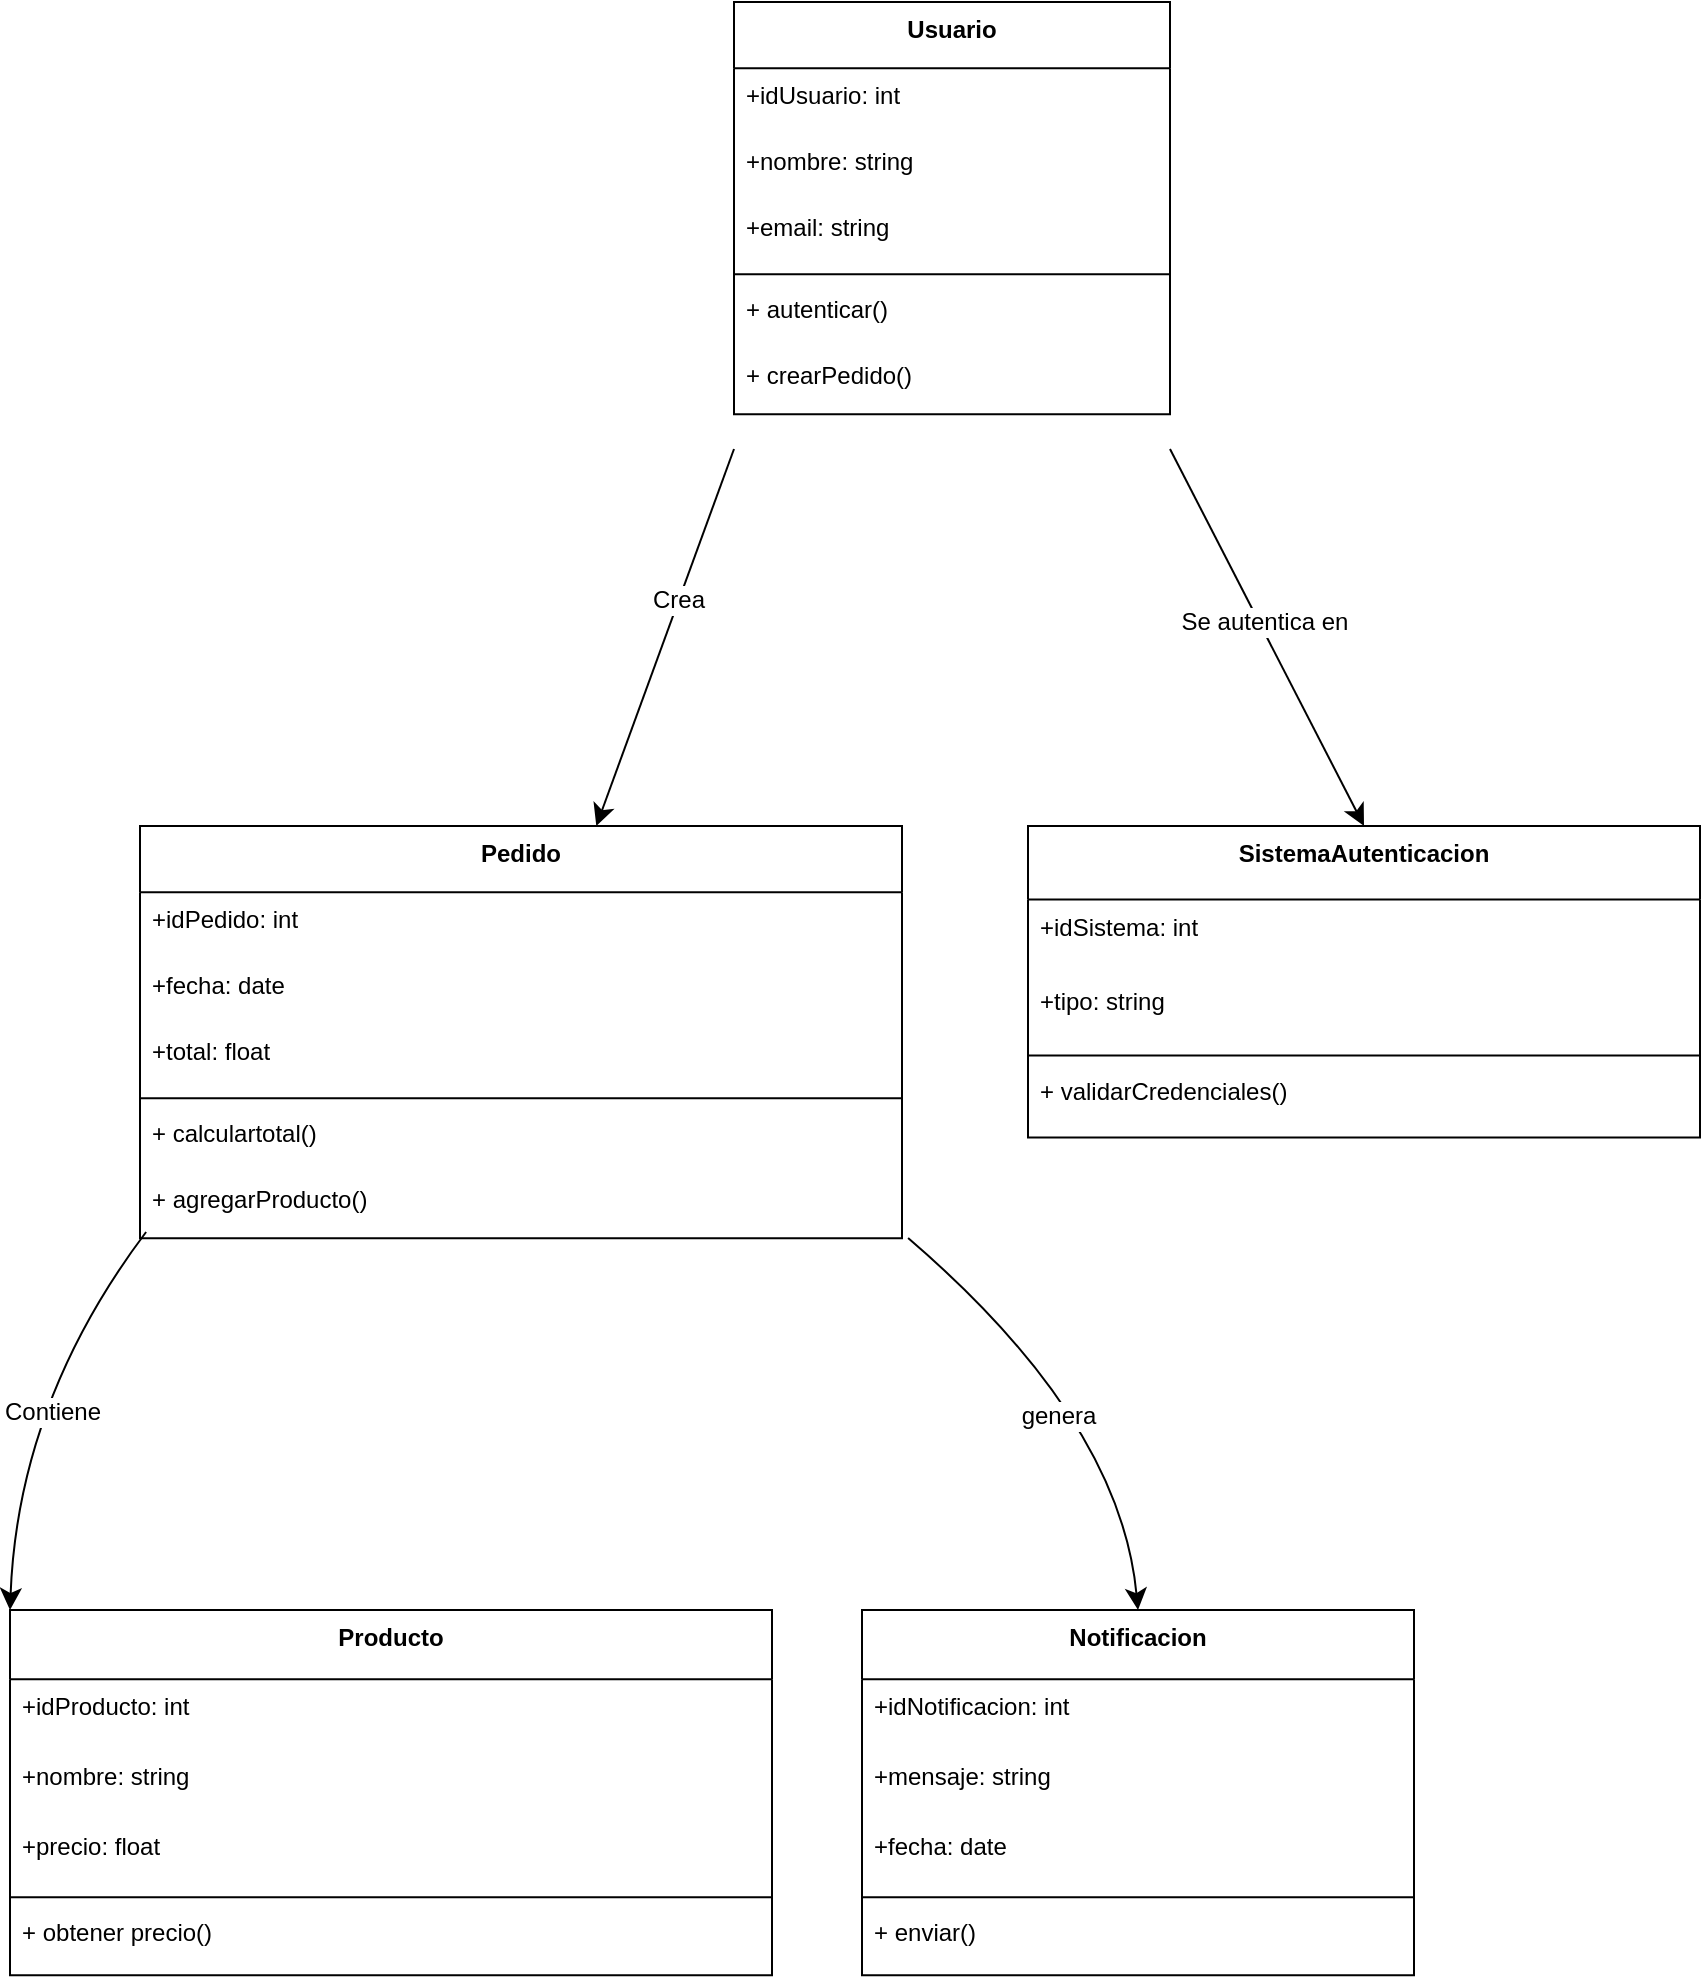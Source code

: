<mxfile version="26.2.14" pages="4">
  <diagram name="Diagrama de clases - Gestión de pedidos" id="1f4t0LTQFSCzsyt5-mIG">
    <mxGraphModel grid="0" page="0" gridSize="10" guides="1" tooltips="1" connect="1" arrows="1" fold="1" pageScale="1" pageWidth="827" pageHeight="1169" math="0" shadow="0">
      <root>
        <mxCell id="0" />
        <mxCell id="1" parent="0" />
        <mxCell id="2" value="Usuario" style="swimlane;fontStyle=1;align=center;verticalAlign=top;childLayout=stackLayout;horizontal=1;startSize=33.143;horizontalStack=0;resizeParent=1;resizeParentMax=0;resizeLast=0;collapsible=0;marginBottom=0;" vertex="1" parent="1">
          <mxGeometry x="8" y="8" width="218" height="206.143" as="geometry" />
        </mxCell>
        <mxCell id="3" value="+idUsuario: int" style="text;strokeColor=none;fillColor=none;align=left;verticalAlign=top;spacingLeft=4;spacingRight=4;overflow=hidden;rotatable=0;points=[[0,0.5],[1,0.5]];portConstraint=eastwest;" vertex="1" parent="2">
          <mxGeometry y="33.143" width="218" height="33" as="geometry" />
        </mxCell>
        <mxCell id="4" value="+nombre: string" style="text;strokeColor=none;fillColor=none;align=left;verticalAlign=top;spacingLeft=4;spacingRight=4;overflow=hidden;rotatable=0;points=[[0,0.5],[1,0.5]];portConstraint=eastwest;" vertex="1" parent="2">
          <mxGeometry y="66.143" width="218" height="33" as="geometry" />
        </mxCell>
        <mxCell id="5" value="+email: string" style="text;strokeColor=none;fillColor=none;align=left;verticalAlign=top;spacingLeft=4;spacingRight=4;overflow=hidden;rotatable=0;points=[[0,0.5],[1,0.5]];portConstraint=eastwest;" vertex="1" parent="2">
          <mxGeometry y="99.143" width="218" height="33" as="geometry" />
        </mxCell>
        <mxCell id="6" style="line;strokeWidth=1;fillColor=none;align=left;verticalAlign=middle;spacingTop=-1;spacingLeft=3;spacingRight=3;rotatable=0;labelPosition=right;points=[];portConstraint=eastwest;strokeColor=inherit;" vertex="1" parent="2">
          <mxGeometry y="132.143" width="218" height="8" as="geometry" />
        </mxCell>
        <mxCell id="7" value="+ autenticar()" style="text;strokeColor=none;fillColor=none;align=left;verticalAlign=top;spacingLeft=4;spacingRight=4;overflow=hidden;rotatable=0;points=[[0,0.5],[1,0.5]];portConstraint=eastwest;" vertex="1" parent="2">
          <mxGeometry y="140.143" width="218" height="33" as="geometry" />
        </mxCell>
        <mxCell id="8" value="+ crearPedido()" style="text;strokeColor=none;fillColor=none;align=left;verticalAlign=top;spacingLeft=4;spacingRight=4;overflow=hidden;rotatable=0;points=[[0,0.5],[1,0.5]];portConstraint=eastwest;" vertex="1" parent="2">
          <mxGeometry y="173.143" width="218" height="33" as="geometry" />
        </mxCell>
        <mxCell id="10" value="SistemaAutenticacion" style="swimlane;fontStyle=1;align=center;verticalAlign=top;childLayout=stackLayout;horizontal=1;startSize=36.8;horizontalStack=0;resizeParent=1;resizeParentMax=0;resizeLast=0;collapsible=0;marginBottom=0;" vertex="1" parent="1">
          <mxGeometry x="155" y="420" width="336" height="155.8" as="geometry" />
        </mxCell>
        <mxCell id="11" value="+idSistema: int" style="text;strokeColor=none;fillColor=none;align=left;verticalAlign=top;spacingLeft=4;spacingRight=4;overflow=hidden;rotatable=0;points=[[0,0.5],[1,0.5]];portConstraint=eastwest;" vertex="1" parent="10">
          <mxGeometry y="36.8" width="336" height="37" as="geometry" />
        </mxCell>
        <mxCell id="12" value="+tipo: string" style="text;strokeColor=none;fillColor=none;align=left;verticalAlign=top;spacingLeft=4;spacingRight=4;overflow=hidden;rotatable=0;points=[[0,0.5],[1,0.5]];portConstraint=eastwest;" vertex="1" parent="10">
          <mxGeometry y="73.8" width="336" height="37" as="geometry" />
        </mxCell>
        <mxCell id="13" style="line;strokeWidth=1;fillColor=none;align=left;verticalAlign=middle;spacingTop=-1;spacingLeft=3;spacingRight=3;rotatable=0;labelPosition=right;points=[];portConstraint=eastwest;strokeColor=inherit;" vertex="1" parent="10">
          <mxGeometry y="110.8" width="336" height="8" as="geometry" />
        </mxCell>
        <mxCell id="14" value="+ validarCredenciales()" style="text;strokeColor=none;fillColor=none;align=left;verticalAlign=top;spacingLeft=4;spacingRight=4;overflow=hidden;rotatable=0;points=[[0,0.5],[1,0.5]];portConstraint=eastwest;" vertex="1" parent="10">
          <mxGeometry y="118.8" width="336" height="37" as="geometry" />
        </mxCell>
        <mxCell id="16" value="Pedido" style="swimlane;fontStyle=1;align=center;verticalAlign=top;childLayout=stackLayout;horizontal=1;startSize=33.143;horizontalStack=0;resizeParent=1;resizeParentMax=0;resizeLast=0;collapsible=0;marginBottom=0;" vertex="1" parent="1">
          <mxGeometry x="-289" y="420" width="381" height="206.143" as="geometry" />
        </mxCell>
        <mxCell id="17" value="+idPedido: int" style="text;strokeColor=none;fillColor=none;align=left;verticalAlign=top;spacingLeft=4;spacingRight=4;overflow=hidden;rotatable=0;points=[[0,0.5],[1,0.5]];portConstraint=eastwest;" vertex="1" parent="16">
          <mxGeometry y="33.143" width="381" height="33" as="geometry" />
        </mxCell>
        <mxCell id="18" value="+fecha: date" style="text;strokeColor=none;fillColor=none;align=left;verticalAlign=top;spacingLeft=4;spacingRight=4;overflow=hidden;rotatable=0;points=[[0,0.5],[1,0.5]];portConstraint=eastwest;" vertex="1" parent="16">
          <mxGeometry y="66.143" width="381" height="33" as="geometry" />
        </mxCell>
        <mxCell id="19" value="+total: float" style="text;strokeColor=none;fillColor=none;align=left;verticalAlign=top;spacingLeft=4;spacingRight=4;overflow=hidden;rotatable=0;points=[[0,0.5],[1,0.5]];portConstraint=eastwest;" vertex="1" parent="16">
          <mxGeometry y="99.143" width="381" height="33" as="geometry" />
        </mxCell>
        <mxCell id="20" style="line;strokeWidth=1;fillColor=none;align=left;verticalAlign=middle;spacingTop=-1;spacingLeft=3;spacingRight=3;rotatable=0;labelPosition=right;points=[];portConstraint=eastwest;strokeColor=inherit;" vertex="1" parent="16">
          <mxGeometry y="132.143" width="381" height="8" as="geometry" />
        </mxCell>
        <mxCell id="21" value="+ calculartotal()" style="text;strokeColor=none;fillColor=none;align=left;verticalAlign=top;spacingLeft=4;spacingRight=4;overflow=hidden;rotatable=0;points=[[0,0.5],[1,0.5]];portConstraint=eastwest;" vertex="1" parent="16">
          <mxGeometry y="140.143" width="381" height="33" as="geometry" />
        </mxCell>
        <mxCell id="22" value="+ agregarProducto()" style="text;strokeColor=none;fillColor=none;align=left;verticalAlign=top;spacingLeft=4;spacingRight=4;overflow=hidden;rotatable=0;points=[[0,0.5],[1,0.5]];portConstraint=eastwest;" vertex="1" parent="16">
          <mxGeometry y="173.143" width="381" height="33" as="geometry" />
        </mxCell>
        <mxCell id="24" value="Producto" style="swimlane;fontStyle=1;align=center;verticalAlign=top;childLayout=stackLayout;horizontal=1;startSize=34.667;horizontalStack=0;resizeParent=1;resizeParentMax=0;resizeLast=0;collapsible=0;marginBottom=0;" vertex="1" parent="1">
          <mxGeometry x="-354" y="812" width="381" height="182.667" as="geometry" />
        </mxCell>
        <mxCell id="25" value="+idProducto: int" style="text;strokeColor=none;fillColor=none;align=left;verticalAlign=top;spacingLeft=4;spacingRight=4;overflow=hidden;rotatable=0;points=[[0,0.5],[1,0.5]];portConstraint=eastwest;" vertex="1" parent="24">
          <mxGeometry y="34.667" width="381" height="35" as="geometry" />
        </mxCell>
        <mxCell id="26" value="+nombre: string" style="text;strokeColor=none;fillColor=none;align=left;verticalAlign=top;spacingLeft=4;spacingRight=4;overflow=hidden;rotatable=0;points=[[0,0.5],[1,0.5]];portConstraint=eastwest;" vertex="1" parent="24">
          <mxGeometry y="69.667" width="381" height="35" as="geometry" />
        </mxCell>
        <mxCell id="27" value="+precio: float" style="text;strokeColor=none;fillColor=none;align=left;verticalAlign=top;spacingLeft=4;spacingRight=4;overflow=hidden;rotatable=0;points=[[0,0.5],[1,0.5]];portConstraint=eastwest;" vertex="1" parent="24">
          <mxGeometry y="104.667" width="381" height="35" as="geometry" />
        </mxCell>
        <mxCell id="28" style="line;strokeWidth=1;fillColor=none;align=left;verticalAlign=middle;spacingTop=-1;spacingLeft=3;spacingRight=3;rotatable=0;labelPosition=right;points=[];portConstraint=eastwest;strokeColor=inherit;" vertex="1" parent="24">
          <mxGeometry y="139.667" width="381" height="8" as="geometry" />
        </mxCell>
        <mxCell id="29" value="+ obtener precio()" style="text;strokeColor=none;fillColor=none;align=left;verticalAlign=top;spacingLeft=4;spacingRight=4;overflow=hidden;rotatable=0;points=[[0,0.5],[1,0.5]];portConstraint=eastwest;" vertex="1" parent="24">
          <mxGeometry y="147.667" width="381" height="35" as="geometry" />
        </mxCell>
        <mxCell id="31" value="Notificacion" style="swimlane;fontStyle=1;align=center;verticalAlign=top;childLayout=stackLayout;horizontal=1;startSize=34.667;horizontalStack=0;resizeParent=1;resizeParentMax=0;resizeLast=0;collapsible=0;marginBottom=0;" vertex="1" parent="1">
          <mxGeometry x="72" y="812" width="276" height="182.667" as="geometry" />
        </mxCell>
        <mxCell id="32" value="+idNotificacion: int" style="text;strokeColor=none;fillColor=none;align=left;verticalAlign=top;spacingLeft=4;spacingRight=4;overflow=hidden;rotatable=0;points=[[0,0.5],[1,0.5]];portConstraint=eastwest;" vertex="1" parent="31">
          <mxGeometry y="34.667" width="276" height="35" as="geometry" />
        </mxCell>
        <mxCell id="33" value="+mensaje: string" style="text;strokeColor=none;fillColor=none;align=left;verticalAlign=top;spacingLeft=4;spacingRight=4;overflow=hidden;rotatable=0;points=[[0,0.5],[1,0.5]];portConstraint=eastwest;" vertex="1" parent="31">
          <mxGeometry y="69.667" width="276" height="35" as="geometry" />
        </mxCell>
        <mxCell id="34" value="+fecha: date" style="text;strokeColor=none;fillColor=none;align=left;verticalAlign=top;spacingLeft=4;spacingRight=4;overflow=hidden;rotatable=0;points=[[0,0.5],[1,0.5]];portConstraint=eastwest;" vertex="1" parent="31">
          <mxGeometry y="104.667" width="276" height="35" as="geometry" />
        </mxCell>
        <mxCell id="35" style="line;strokeWidth=1;fillColor=none;align=left;verticalAlign=middle;spacingTop=-1;spacingLeft=3;spacingRight=3;rotatable=0;labelPosition=right;points=[];portConstraint=eastwest;strokeColor=inherit;" vertex="1" parent="31">
          <mxGeometry y="139.667" width="276" height="8" as="geometry" />
        </mxCell>
        <mxCell id="36" value="+ enviar()" style="text;strokeColor=none;fillColor=none;align=left;verticalAlign=top;spacingLeft=4;spacingRight=4;overflow=hidden;rotatable=0;points=[[0,0.5],[1,0.5]];portConstraint=eastwest;" vertex="1" parent="31">
          <mxGeometry y="147.667" width="276" height="35" as="geometry" />
        </mxCell>
        <mxCell id="Ca8EH3CPdM1UsYYd15Tk-40" style="edgeStyle=none;curved=1;rounded=0;orthogonalLoop=1;jettySize=auto;html=1;exitX=0;exitY=0.5;exitDx=0;exitDy=0;fontSize=12;startSize=8;endSize=8;" edge="1" parent="1" target="16">
          <mxGeometry relative="1" as="geometry">
            <mxPoint x="8" y="231.5" as="sourcePoint" />
          </mxGeometry>
        </mxCell>
        <mxCell id="Ca8EH3CPdM1UsYYd15Tk-49" value="Crea" style="edgeLabel;html=1;align=center;verticalAlign=middle;resizable=0;points=[];fontSize=12;" connectable="0" vertex="1" parent="Ca8EH3CPdM1UsYYd15Tk-40">
          <mxGeometry x="-0.2" y="-1" relative="1" as="geometry">
            <mxPoint as="offset" />
          </mxGeometry>
        </mxCell>
        <mxCell id="Ca8EH3CPdM1UsYYd15Tk-42" style="edgeStyle=none;curved=1;rounded=0;orthogonalLoop=1;jettySize=auto;html=1;exitX=1;exitY=0.5;exitDx=0;exitDy=0;entryX=0.5;entryY=0;entryDx=0;entryDy=0;fontSize=12;startSize=8;endSize=8;" edge="1" parent="1" target="10">
          <mxGeometry relative="1" as="geometry">
            <mxPoint x="226" y="231.5" as="sourcePoint" />
          </mxGeometry>
        </mxCell>
        <mxCell id="Ca8EH3CPdM1UsYYd15Tk-50" value="Se autentica en" style="edgeLabel;html=1;align=center;verticalAlign=middle;resizable=0;points=[];fontSize=12;" connectable="0" vertex="1" parent="Ca8EH3CPdM1UsYYd15Tk-42">
          <mxGeometry x="-0.083" y="3" relative="1" as="geometry">
            <mxPoint y="1" as="offset" />
          </mxGeometry>
        </mxCell>
        <mxCell id="Ca8EH3CPdM1UsYYd15Tk-43" style="edgeStyle=none;curved=1;rounded=0;orthogonalLoop=1;jettySize=auto;html=1;exitX=0.008;exitY=0.905;exitDx=0;exitDy=0;entryX=0;entryY=0;entryDx=0;entryDy=0;fontSize=12;startSize=8;endSize=8;exitPerimeter=0;" edge="1" parent="1" source="22" target="24">
          <mxGeometry relative="1" as="geometry">
            <Array as="points">
              <mxPoint x="-350" y="708" />
            </Array>
            <mxPoint x="-289" y="642.643" as="sourcePoint" />
          </mxGeometry>
        </mxCell>
        <mxCell id="Ca8EH3CPdM1UsYYd15Tk-48" value="Contiene" style="edgeLabel;html=1;align=center;verticalAlign=middle;resizable=0;points=[];fontSize=12;" connectable="0" vertex="1" parent="Ca8EH3CPdM1UsYYd15Tk-43">
          <mxGeometry x="0.042" y="17" relative="1" as="geometry">
            <mxPoint y="1" as="offset" />
          </mxGeometry>
        </mxCell>
        <mxCell id="Ca8EH3CPdM1UsYYd15Tk-45" style="edgeStyle=none;curved=1;rounded=0;orthogonalLoop=1;jettySize=auto;html=1;exitX=1.008;exitY=0.996;exitDx=0;exitDy=0;entryX=0.5;entryY=0;entryDx=0;entryDy=0;fontSize=12;startSize=8;endSize=8;exitPerimeter=0;" edge="1" parent="1" source="22" target="31">
          <mxGeometry relative="1" as="geometry">
            <Array as="points">
              <mxPoint x="201" y="717" />
            </Array>
            <mxPoint x="92" y="642.643" as="sourcePoint" />
          </mxGeometry>
        </mxCell>
        <mxCell id="Ca8EH3CPdM1UsYYd15Tk-46" value="genera" style="edgeLabel;html=1;align=center;verticalAlign=middle;resizable=0;points=[];fontSize=12;" connectable="0" vertex="1" parent="Ca8EH3CPdM1UsYYd15Tk-45">
          <mxGeometry x="-0.04" y="-19" relative="1" as="geometry">
            <mxPoint x="1" y="1" as="offset" />
          </mxGeometry>
        </mxCell>
      </root>
    </mxGraphModel>
  </diagram>
  <diagram id="VuQCdy9KX8AioSHYPLHf" name="Diagrama de Casos de Uso">
    <mxGraphModel grid="1" page="1" gridSize="10" guides="1" tooltips="1" connect="1" arrows="1" fold="1" pageScale="1" pageWidth="827" pageHeight="1169" math="0" shadow="0">
      <root>
        <mxCell id="0" />
        <mxCell id="1" parent="0" />
        <mxCell id="Egqog7lkRdfk1eNqB1sM-4" style="edgeStyle=orthogonalEdgeStyle;rounded=0;orthogonalLoop=1;jettySize=auto;html=1;exitX=0.5;exitY=1;exitDx=0;exitDy=0;" edge="1" parent="1" source="Egqog7lkRdfk1eNqB1sM-1" target="Egqog7lkRdfk1eNqB1sM-3">
          <mxGeometry relative="1" as="geometry" />
        </mxCell>
        <mxCell id="Egqog7lkRdfk1eNqB1sM-12" style="edgeStyle=orthogonalEdgeStyle;rounded=0;orthogonalLoop=1;jettySize=auto;html=1;exitX=0;exitY=1;exitDx=0;exitDy=0;" edge="1" parent="1" source="Egqog7lkRdfk1eNqB1sM-1">
          <mxGeometry relative="1" as="geometry">
            <mxPoint x="200" y="340" as="targetPoint" />
          </mxGeometry>
        </mxCell>
        <mxCell id="Egqog7lkRdfk1eNqB1sM-18" style="edgeStyle=orthogonalEdgeStyle;rounded=0;orthogonalLoop=1;jettySize=auto;html=1;exitX=1;exitY=1;exitDx=0;exitDy=0;entryX=0.5;entryY=0;entryDx=0;entryDy=0;" edge="1" parent="1" source="Egqog7lkRdfk1eNqB1sM-1" target="Egqog7lkRdfk1eNqB1sM-17">
          <mxGeometry relative="1" as="geometry" />
        </mxCell>
        <mxCell id="Egqog7lkRdfk1eNqB1sM-19" style="edgeStyle=orthogonalEdgeStyle;rounded=0;orthogonalLoop=1;jettySize=auto;html=1;exitX=0;exitY=1;exitDx=0;exitDy=0;" edge="1" parent="1" source="Egqog7lkRdfk1eNqB1sM-1">
          <mxGeometry relative="1" as="geometry">
            <mxPoint x="20" y="340" as="targetPoint" />
          </mxGeometry>
        </mxCell>
        <mxCell id="Egqog7lkRdfk1eNqB1sM-1" value="Usuario" style="ellipse;whiteSpace=wrap;html=1;" vertex="1" parent="1">
          <mxGeometry x="340" y="140" width="120" height="80" as="geometry" />
        </mxCell>
        <mxCell id="Egqog7lkRdfk1eNqB1sM-3" value="Iniciar sesión" style="ellipse;whiteSpace=wrap;html=1;" vertex="1" parent="1">
          <mxGeometry x="340" y="340" width="120" height="80" as="geometry" />
        </mxCell>
        <mxCell id="Egqog7lkRdfk1eNqB1sM-8" value="" style="endArrow=none;dashed=1;html=1;dashPattern=1 3;strokeWidth=2;rounded=0;entryX=0.5;entryY=1;entryDx=0;entryDy=0;exitX=0.5;exitY=0;exitDx=0;exitDy=0;" edge="1" parent="1" target="Egqog7lkRdfk1eNqB1sM-3">
          <mxGeometry width="50" height="50" relative="1" as="geometry">
            <mxPoint x="400" y="545" as="sourcePoint" />
            <mxPoint x="430" y="450" as="targetPoint" />
          </mxGeometry>
        </mxCell>
        <mxCell id="Egqog7lkRdfk1eNqB1sM-21" value="&amp;lt;&amp;lt;include&amp;gt;&amp;gt;" style="edgeLabel;html=1;align=center;verticalAlign=middle;resizable=0;points=[];" connectable="0" vertex="1" parent="Egqog7lkRdfk1eNqB1sM-8">
          <mxGeometry x="0.184" relative="1" as="geometry">
            <mxPoint as="offset" />
          </mxGeometry>
        </mxCell>
        <mxCell id="Egqog7lkRdfk1eNqB1sM-10" value="Registrarse" style="ellipse;whiteSpace=wrap;html=1;" vertex="1" parent="1">
          <mxGeometry x="340" y="545" width="120" height="80" as="geometry" />
        </mxCell>
        <mxCell id="Egqog7lkRdfk1eNqB1sM-13" value="Realizar pedido" style="ellipse;whiteSpace=wrap;html=1;" vertex="1" parent="1">
          <mxGeometry x="140" y="340" width="120" height="80" as="geometry" />
        </mxCell>
        <mxCell id="Egqog7lkRdfk1eNqB1sM-14" value="" style="endArrow=none;dashed=1;html=1;dashPattern=1 3;strokeWidth=2;rounded=0;" edge="1" parent="1">
          <mxGeometry width="50" height="50" relative="1" as="geometry">
            <mxPoint x="200" y="540" as="sourcePoint" />
            <mxPoint x="200" y="420" as="targetPoint" />
          </mxGeometry>
        </mxCell>
        <mxCell id="Egqog7lkRdfk1eNqB1sM-22" value="&amp;lt;&amp;lt;include&amp;gt;&amp;gt;" style="edgeLabel;html=1;align=center;verticalAlign=middle;resizable=0;points=[];" connectable="0" vertex="1" parent="Egqog7lkRdfk1eNqB1sM-14">
          <mxGeometry x="-0.017" y="2" relative="1" as="geometry">
            <mxPoint as="offset" />
          </mxGeometry>
        </mxCell>
        <mxCell id="Egqog7lkRdfk1eNqB1sM-15" value="Consultar productos" style="ellipse;whiteSpace=wrap;html=1;" vertex="1" parent="1">
          <mxGeometry x="140" y="545" width="120" height="80" as="geometry" />
        </mxCell>
        <mxCell id="Egqog7lkRdfk1eNqB1sM-17" value="Cerrar sesión" style="ellipse;whiteSpace=wrap;html=1;" vertex="1" parent="1">
          <mxGeometry x="560" y="340" width="120" height="80" as="geometry" />
        </mxCell>
        <mxCell id="Egqog7lkRdfk1eNqB1sM-20" value="Recibir notificaciones" style="ellipse;whiteSpace=wrap;html=1;" vertex="1" parent="1">
          <mxGeometry x="-40" y="340" width="120" height="80" as="geometry" />
        </mxCell>
      </root>
    </mxGraphModel>
  </diagram>
  <diagram id="eBa0pvz3bz86IUbiucC9" name="Diagrama de secuencia">
    <mxGraphModel grid="1" page="1" gridSize="10" guides="1" tooltips="1" connect="1" arrows="1" fold="1" pageScale="1" pageWidth="827" pageHeight="1169" math="0" shadow="0">
      <root>
        <mxCell id="0" />
        <mxCell id="1" parent="0" />
        <mxCell id="v1a2x3JONbSTrH77nJRy-1" value="Usuario" style="shape=umlLifeline;perimeter=lifelinePerimeter;whiteSpace=wrap;container=1;dropTarget=0;collapsible=0;recursiveResize=0;outlineConnect=0;portConstraint=eastwest;newEdgeStyle={&quot;edgeStyle&quot;:&quot;elbowEdgeStyle&quot;,&quot;elbow&quot;:&quot;vertical&quot;,&quot;curved&quot;:0,&quot;rounded&quot;:0};size=65;" vertex="1" parent="1">
          <mxGeometry x="20" y="20" width="150" height="628" as="geometry" />
        </mxCell>
        <mxCell id="v1a2x3JONbSTrH77nJRy-2" value="SistemaAuth" style="shape=umlLifeline;perimeter=lifelinePerimeter;whiteSpace=wrap;container=1;dropTarget=0;collapsible=0;recursiveResize=0;outlineConnect=0;portConstraint=eastwest;newEdgeStyle={&quot;edgeStyle&quot;:&quot;elbowEdgeStyle&quot;,&quot;elbow&quot;:&quot;vertical&quot;,&quot;curved&quot;:0,&quot;rounded&quot;:0};size=65;" vertex="1" parent="1">
          <mxGeometry x="220" y="20" width="150" height="628" as="geometry" />
        </mxCell>
        <mxCell id="v1a2x3JONbSTrH77nJRy-3" value="Pedido" style="shape=umlLifeline;perimeter=lifelinePerimeter;whiteSpace=wrap;container=1;dropTarget=0;collapsible=0;recursiveResize=0;outlineConnect=0;portConstraint=eastwest;newEdgeStyle={&quot;edgeStyle&quot;:&quot;elbowEdgeStyle&quot;,&quot;elbow&quot;:&quot;vertical&quot;,&quot;curved&quot;:0,&quot;rounded&quot;:0};size=65;" vertex="1" parent="1">
          <mxGeometry x="420" y="20" width="150" height="628" as="geometry" />
        </mxCell>
        <mxCell id="v1a2x3JONbSTrH77nJRy-4" value="Producto" style="shape=umlLifeline;perimeter=lifelinePerimeter;whiteSpace=wrap;container=1;dropTarget=0;collapsible=0;recursiveResize=0;outlineConnect=0;portConstraint=eastwest;newEdgeStyle={&quot;edgeStyle&quot;:&quot;elbowEdgeStyle&quot;,&quot;elbow&quot;:&quot;vertical&quot;,&quot;curved&quot;:0,&quot;rounded&quot;:0};size=65;" vertex="1" parent="1">
          <mxGeometry x="620" y="20" width="150" height="628" as="geometry" />
        </mxCell>
        <mxCell id="v1a2x3JONbSTrH77nJRy-5" value="Notificación" style="shape=umlLifeline;perimeter=lifelinePerimeter;whiteSpace=wrap;container=1;dropTarget=0;collapsible=0;recursiveResize=0;outlineConnect=0;portConstraint=eastwest;newEdgeStyle={&quot;edgeStyle&quot;:&quot;elbowEdgeStyle&quot;,&quot;elbow&quot;:&quot;vertical&quot;,&quot;curved&quot;:0,&quot;rounded&quot;:0};size=65;" vertex="1" parent="1">
          <mxGeometry x="820" y="20" width="150" height="628" as="geometry" />
        </mxCell>
        <mxCell id="v1a2x3JONbSTrH77nJRy-6" value="iniciarSesion()" style="verticalAlign=bottom;edgeStyle=elbowEdgeStyle;elbow=vertical;curved=0;rounded=0;endArrow=block;" edge="1" parent="1" source="v1a2x3JONbSTrH77nJRy-1" target="v1a2x3JONbSTrH77nJRy-2">
          <mxGeometry relative="1" as="geometry">
            <Array as="points">
              <mxPoint x="204" y="127" />
            </Array>
          </mxGeometry>
        </mxCell>
        <mxCell id="v1a2x3JONbSTrH77nJRy-7" value="sesionOK()" style="verticalAlign=bottom;edgeStyle=elbowEdgeStyle;elbow=vertical;curved=0;rounded=0;dashed=1;dashPattern=2 3;endArrow=block;" edge="1" parent="1" source="v1a2x3JONbSTrH77nJRy-2" target="v1a2x3JONbSTrH77nJRy-1">
          <mxGeometry relative="1" as="geometry">
            <Array as="points">
              <mxPoint x="207" y="179" />
            </Array>
          </mxGeometry>
        </mxCell>
        <mxCell id="v1a2x3JONbSTrH77nJRy-8" value="crearPedido()" style="verticalAlign=bottom;edgeStyle=elbowEdgeStyle;elbow=vertical;curved=0;rounded=0;endArrow=block;" edge="1" parent="1" source="v1a2x3JONbSTrH77nJRy-1" target="v1a2x3JONbSTrH77nJRy-3">
          <mxGeometry relative="1" as="geometry">
            <Array as="points">
              <mxPoint x="304" y="231" />
            </Array>
          </mxGeometry>
        </mxCell>
        <mxCell id="v1a2x3JONbSTrH77nJRy-9" value="agregaProducto()" style="verticalAlign=bottom;edgeStyle=elbowEdgeStyle;elbow=vertical;curved=0;rounded=0;endArrow=block;" edge="1" parent="1" source="v1a2x3JONbSTrH77nJRy-3" target="v1a2x3JONbSTrH77nJRy-4">
          <mxGeometry relative="1" as="geometry">
            <Array as="points">
              <mxPoint x="604" y="283" />
            </Array>
          </mxGeometry>
        </mxCell>
        <mxCell id="v1a2x3JONbSTrH77nJRy-10" value="precio" style="verticalAlign=bottom;edgeStyle=elbowEdgeStyle;elbow=vertical;curved=0;rounded=0;dashed=1;dashPattern=2 3;endArrow=block;" edge="1" parent="1" source="v1a2x3JONbSTrH77nJRy-4" target="v1a2x3JONbSTrH77nJRy-3">
          <mxGeometry relative="1" as="geometry">
            <Array as="points">
              <mxPoint x="607" y="335" />
            </Array>
          </mxGeometry>
        </mxCell>
        <mxCell id="v1a2x3JONbSTrH77nJRy-11" value="total()" style="verticalAlign=bottom;edgeStyle=elbowEdgeStyle;elbow=vertical;curved=0;rounded=0;endArrow=block;" edge="1" parent="1" source="v1a2x3JONbSTrH77nJRy-3" target="v1a2x3JONbSTrH77nJRy-4">
          <mxGeometry relative="1" as="geometry">
            <Array as="points">
              <mxPoint x="604" y="387" />
            </Array>
          </mxGeometry>
        </mxCell>
        <mxCell id="v1a2x3JONbSTrH77nJRy-12" value="confirmación" style="verticalAlign=bottom;edgeStyle=elbowEdgeStyle;elbow=vertical;curved=0;rounded=0;dashed=1;dashPattern=2 3;endArrow=block;" edge="1" parent="1" source="v1a2x3JONbSTrH77nJRy-3" target="v1a2x3JONbSTrH77nJRy-1">
          <mxGeometry relative="1" as="geometry">
            <Array as="points">
              <mxPoint x="307" y="439" />
            </Array>
          </mxGeometry>
        </mxCell>
        <mxCell id="v1a2x3JONbSTrH77nJRy-13" value="recibirNotificación()" style="verticalAlign=bottom;edgeStyle=elbowEdgeStyle;elbow=vertical;curved=0;rounded=0;endArrow=block;" edge="1" parent="1" source="v1a2x3JONbSTrH77nJRy-1" target="v1a2x3JONbSTrH77nJRy-5">
          <mxGeometry relative="1" as="geometry">
            <Array as="points">
              <mxPoint x="504" y="491" />
            </Array>
          </mxGeometry>
        </mxCell>
        <mxCell id="v1a2x3JONbSTrH77nJRy-14" value="notificaciónOK()" style="verticalAlign=bottom;edgeStyle=elbowEdgeStyle;elbow=vertical;curved=0;rounded=0;dashed=1;dashPattern=2 3;endArrow=block;" edge="1" parent="1" source="v1a2x3JONbSTrH77nJRy-5" target="v1a2x3JONbSTrH77nJRy-1">
          <mxGeometry relative="1" as="geometry">
            <Array as="points">
              <mxPoint x="507" y="543" />
            </Array>
          </mxGeometry>
        </mxCell>
      </root>
    </mxGraphModel>
  </diagram>
  <diagram id="X-2yXoN6cm5-92gZ22Gc" name="Diagrama de Estados">
    <mxGraphModel grid="1" page="1" gridSize="10" guides="1" tooltips="1" connect="1" arrows="1" fold="1" pageScale="1" pageWidth="827" pageHeight="1169" math="0" shadow="0">
      <root>
        <mxCell id="0" />
        <mxCell id="1" parent="0" />
        <mxCell id="f8rmcJ_9vKAspCSSurKo-1" value="Creado" style="rounded=0;whiteSpace=wrap;html=1;" vertex="1" parent="1">
          <mxGeometry x="380" y="240" width="120" height="60" as="geometry" />
        </mxCell>
        <mxCell id="f8rmcJ_9vKAspCSSurKo-2" value="" style="endArrow=none;dashed=1;html=1;dashPattern=1 3;strokeWidth=2;rounded=0;exitX=0.5;exitY=0;exitDx=0;exitDy=0;" edge="1" parent="1" source="f8rmcJ_9vKAspCSSurKo-3">
          <mxGeometry width="50" height="50" relative="1" as="geometry">
            <mxPoint x="440" y="390" as="sourcePoint" />
            <mxPoint x="440" y="300" as="targetPoint" />
          </mxGeometry>
        </mxCell>
        <mxCell id="f8rmcJ_9vKAspCSSurKo-5" value="Agregar producto" style="edgeLabel;html=1;align=center;verticalAlign=middle;resizable=0;points=[];" connectable="0" vertex="1" parent="f8rmcJ_9vKAspCSSurKo-2">
          <mxGeometry x="0.2" relative="1" as="geometry">
            <mxPoint as="offset" />
          </mxGeometry>
        </mxCell>
        <mxCell id="f8rmcJ_9vKAspCSSurKo-3" value="En Proceso" style="rounded=0;whiteSpace=wrap;html=1;" vertex="1" parent="1">
          <mxGeometry x="380" y="400" width="120" height="60" as="geometry" />
        </mxCell>
        <mxCell id="f8rmcJ_9vKAspCSSurKo-6" value="" style="endArrow=none;dashed=1;html=1;dashPattern=1 3;strokeWidth=2;rounded=0;" edge="1" parent="1">
          <mxGeometry width="50" height="50" relative="1" as="geometry">
            <mxPoint x="440" y="560" as="sourcePoint" />
            <mxPoint x="440" y="460" as="targetPoint" />
          </mxGeometry>
        </mxCell>
        <mxCell id="f8rmcJ_9vKAspCSSurKo-11" value="Confirmar pedido" style="edgeLabel;html=1;align=center;verticalAlign=middle;resizable=0;points=[];" connectable="0" vertex="1" parent="f8rmcJ_9vKAspCSSurKo-6">
          <mxGeometry x="0.2" y="-2" relative="1" as="geometry">
            <mxPoint as="offset" />
          </mxGeometry>
        </mxCell>
        <mxCell id="f8rmcJ_9vKAspCSSurKo-7" value="Confirmado" style="rounded=0;whiteSpace=wrap;html=1;" vertex="1" parent="1">
          <mxGeometry x="380" y="560" width="120" height="60" as="geometry" />
        </mxCell>
        <mxCell id="f8rmcJ_9vKAspCSSurKo-8" value="" style="endArrow=none;dashed=1;html=1;dashPattern=1 3;strokeWidth=2;rounded=0;" edge="1" parent="1">
          <mxGeometry width="50" height="50" relative="1" as="geometry">
            <mxPoint x="440" y="720" as="sourcePoint" />
            <mxPoint x="440" y="620" as="targetPoint" />
          </mxGeometry>
        </mxCell>
        <mxCell id="f8rmcJ_9vKAspCSSurKo-10" value="Enviar notificiación" style="edgeLabel;html=1;align=center;verticalAlign=middle;resizable=0;points=[];" connectable="0" vertex="1" parent="f8rmcJ_9vKAspCSSurKo-8">
          <mxGeometry x="0.12" y="4" relative="1" as="geometry">
            <mxPoint as="offset" />
          </mxGeometry>
        </mxCell>
        <mxCell id="f8rmcJ_9vKAspCSSurKo-9" value="Notificado" style="rounded=0;whiteSpace=wrap;html=1;" vertex="1" parent="1">
          <mxGeometry x="380" y="720" width="120" height="60" as="geometry" />
        </mxCell>
      </root>
    </mxGraphModel>
  </diagram>
</mxfile>
